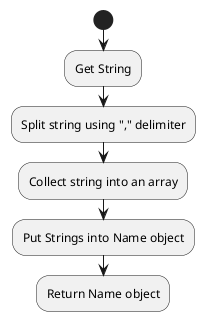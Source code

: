 @startuml
'https://plantuml.com/activity-diagram-beta

start
    :Get String;
    :Split string using "," delimiter;
    :Collect string into an array;
    :Put Strings into Name object;
    :Return Name object;

@enduml
